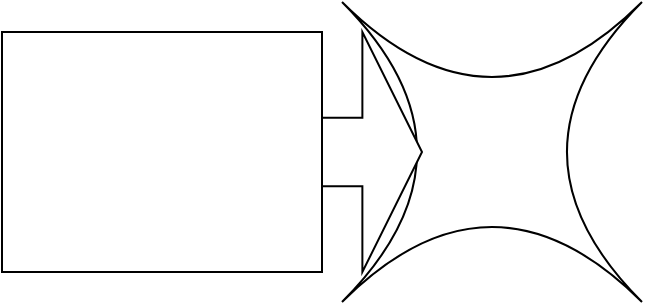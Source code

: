 <mxfile version="17.2.4" type="github">
  <diagram id="C5RBs43oDa-KdzZeNtuy" name="Page-1">
    <mxGraphModel dx="1019" dy="564" grid="1" gridSize="10" guides="1" tooltips="1" connect="1" arrows="1" fold="1" page="1" pageScale="1" pageWidth="827" pageHeight="1169" math="0" shadow="0">
      <root>
        <mxCell id="WIyWlLk6GJQsqaUBKTNV-0" />
        <mxCell id="WIyWlLk6GJQsqaUBKTNV-1" parent="WIyWlLk6GJQsqaUBKTNV-0" />
        <mxCell id="cJ6OhSSRO1YWLbn897M6-2" value="" style="shape=switch;whiteSpace=wrap;html=1;" vertex="1" parent="WIyWlLk6GJQsqaUBKTNV-1">
          <mxGeometry x="290" y="105" width="150" height="150" as="geometry" />
        </mxCell>
        <mxCell id="cJ6OhSSRO1YWLbn897M6-1" value="" style="shape=singleArrow;whiteSpace=wrap;html=1;arrowWidth=0.285;arrowSize=0.271;" vertex="1" parent="WIyWlLk6GJQsqaUBKTNV-1">
          <mxGeometry x="220" y="120" width="110" height="120" as="geometry" />
        </mxCell>
        <mxCell id="cJ6OhSSRO1YWLbn897M6-0" value="" style="rounded=0;whiteSpace=wrap;html=1;" vertex="1" parent="WIyWlLk6GJQsqaUBKTNV-1">
          <mxGeometry x="120" y="120" width="160" height="120" as="geometry" />
        </mxCell>
      </root>
    </mxGraphModel>
  </diagram>
</mxfile>
